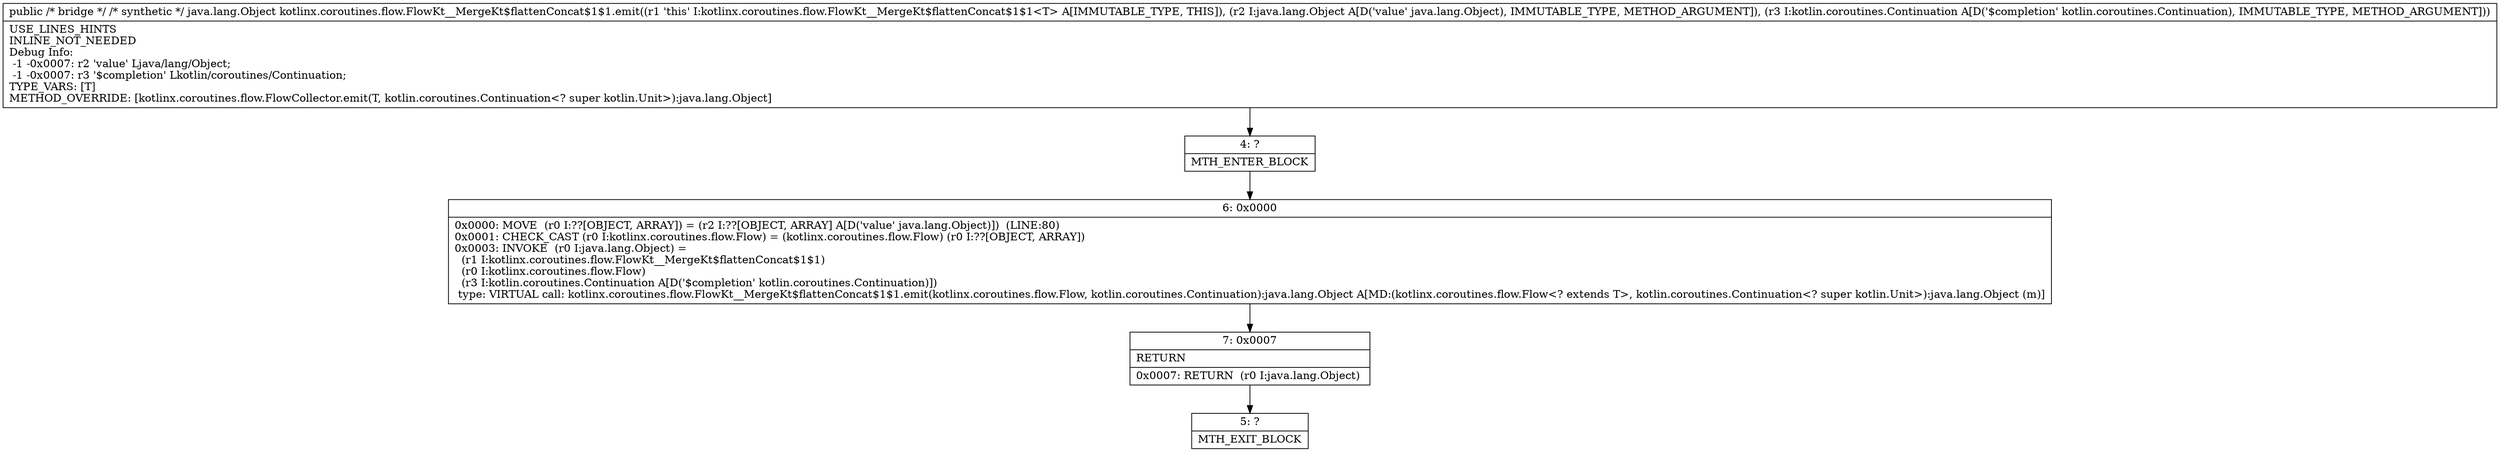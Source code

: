 digraph "CFG forkotlinx.coroutines.flow.FlowKt__MergeKt$flattenConcat$1$1.emit(Ljava\/lang\/Object;Lkotlin\/coroutines\/Continuation;)Ljava\/lang\/Object;" {
Node_4 [shape=record,label="{4\:\ ?|MTH_ENTER_BLOCK\l}"];
Node_6 [shape=record,label="{6\:\ 0x0000|0x0000: MOVE  (r0 I:??[OBJECT, ARRAY]) = (r2 I:??[OBJECT, ARRAY] A[D('value' java.lang.Object)])  (LINE:80)\l0x0001: CHECK_CAST (r0 I:kotlinx.coroutines.flow.Flow) = (kotlinx.coroutines.flow.Flow) (r0 I:??[OBJECT, ARRAY]) \l0x0003: INVOKE  (r0 I:java.lang.Object) = \l  (r1 I:kotlinx.coroutines.flow.FlowKt__MergeKt$flattenConcat$1$1)\l  (r0 I:kotlinx.coroutines.flow.Flow)\l  (r3 I:kotlin.coroutines.Continuation A[D('$completion' kotlin.coroutines.Continuation)])\l type: VIRTUAL call: kotlinx.coroutines.flow.FlowKt__MergeKt$flattenConcat$1$1.emit(kotlinx.coroutines.flow.Flow, kotlin.coroutines.Continuation):java.lang.Object A[MD:(kotlinx.coroutines.flow.Flow\<? extends T\>, kotlin.coroutines.Continuation\<? super kotlin.Unit\>):java.lang.Object (m)]\l}"];
Node_7 [shape=record,label="{7\:\ 0x0007|RETURN\l|0x0007: RETURN  (r0 I:java.lang.Object) \l}"];
Node_5 [shape=record,label="{5\:\ ?|MTH_EXIT_BLOCK\l}"];
MethodNode[shape=record,label="{public \/* bridge *\/ \/* synthetic *\/ java.lang.Object kotlinx.coroutines.flow.FlowKt__MergeKt$flattenConcat$1$1.emit((r1 'this' I:kotlinx.coroutines.flow.FlowKt__MergeKt$flattenConcat$1$1\<T\> A[IMMUTABLE_TYPE, THIS]), (r2 I:java.lang.Object A[D('value' java.lang.Object), IMMUTABLE_TYPE, METHOD_ARGUMENT]), (r3 I:kotlin.coroutines.Continuation A[D('$completion' kotlin.coroutines.Continuation), IMMUTABLE_TYPE, METHOD_ARGUMENT]))  | USE_LINES_HINTS\lINLINE_NOT_NEEDED\lDebug Info:\l  \-1 \-0x0007: r2 'value' Ljava\/lang\/Object;\l  \-1 \-0x0007: r3 '$completion' Lkotlin\/coroutines\/Continuation;\lTYPE_VARS: [T]\lMETHOD_OVERRIDE: [kotlinx.coroutines.flow.FlowCollector.emit(T, kotlin.coroutines.Continuation\<? super kotlin.Unit\>):java.lang.Object]\l}"];
MethodNode -> Node_4;Node_4 -> Node_6;
Node_6 -> Node_7;
Node_7 -> Node_5;
}

